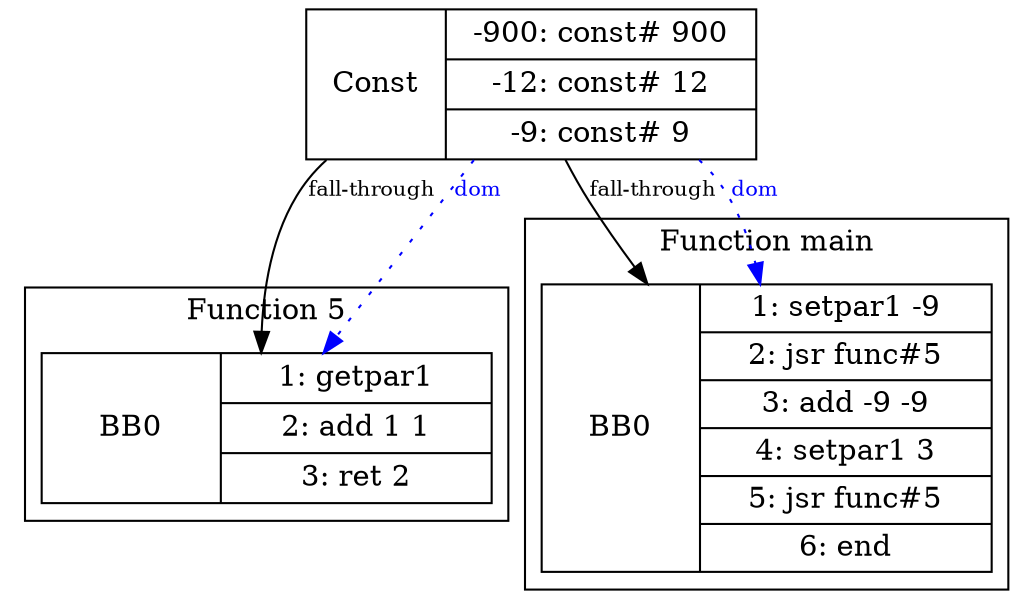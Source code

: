 digraph ir {
subgraph cluster_5 {
	node [shape=record];
	label="Function 5";
	rankdir=TB;
	ranksep=1.0;
	nodesep=0.5;

	BB0_5 [width=3.0, height=1.0, label="BB0 | {1: getpar1 | 2: add 1 1 | 3: ret 2}"];
}
subgraph cluster_main {
	node [shape=record];
	label="Function main";
	rankdir=TB;
	ranksep=1.0;
	nodesep=0.5;

	BB0_main [width=3.0, height=1.0, label="BB0 | {1: setpar1 -9 | 2: jsr func#5 | 3: add -9 -9 | 4: setpar1 3 | 5: jsr func#5 | 6: end}"];
}
subgraph const_block {
	const_block [shape=record, width=3.0, height=1.0, label="Const | {-900: const# 900 | -12: const# 12 | -9: const# 9}"];
	const_block -> BB0_5 [label="fall-through", fontsize=10];
	const_block -> BB0_5 [label="dom", color=blue, style=dotted, fontsize=10, fontcolor=blue];
	const_block -> BB0_main [label="fall-through", fontsize=10];
	const_block -> BB0_main [label="dom", color=blue, style=dotted, fontsize=10, fontcolor=blue];
}
}
